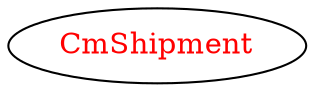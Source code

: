 digraph dependencyGraph {
 concentrate=true;
 ranksep="2.0";
 rankdir="LR"; 
 splines="ortho";
"CmShipment" [fontcolor="red"];
}